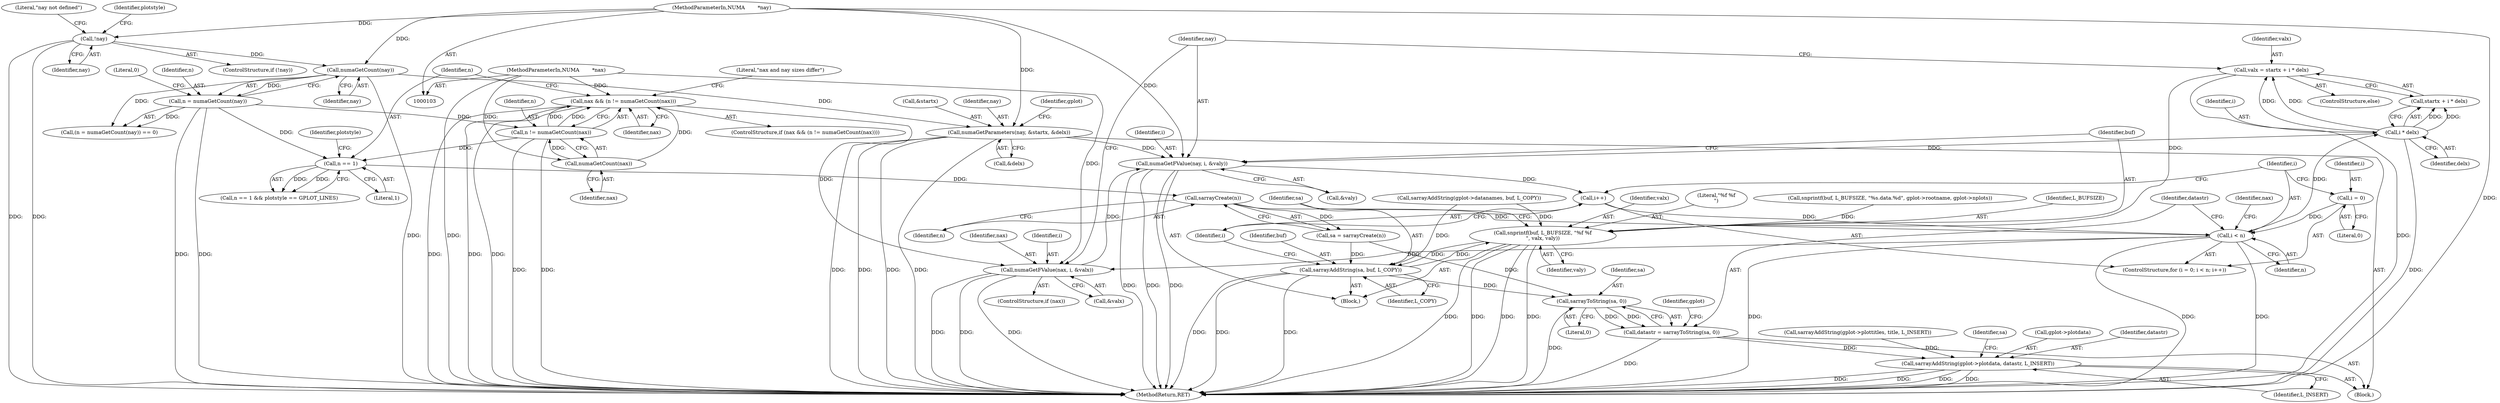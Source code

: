 digraph "0_leptonica_ee301cb2029db8a6289c5295daa42bba7715e99a_0@integer" {
"1000268" [label="(Call,valx = startx + i * delx)"];
"1000272" [label="(Call,i * delx)"];
"1000254" [label="(Call,i < n)"];
"1000251" [label="(Call,i = 0)"];
"1000257" [label="(Call,i++)"];
"1000275" [label="(Call,numaGetFValue(nay, i, &valy))"];
"1000194" [label="(Call,numaGetParameters(nay, &startx, &delx))"];
"1000159" [label="(Call,numaGetCount(nay))"];
"1000135" [label="(Call,!nay)"];
"1000106" [label="(MethodParameterIn,NUMA        *nay)"];
"1000262" [label="(Call,numaGetFValue(nax, i, &valx))"];
"1000168" [label="(Call,nax && (n != numaGetCount(nax)))"];
"1000172" [label="(Call,numaGetCount(nax))"];
"1000105" [label="(MethodParameterIn,NUMA        *nax)"];
"1000170" [label="(Call,n != numaGetCount(nax))"];
"1000157" [label="(Call,n = numaGetCount(nay))"];
"1000248" [label="(Call,sarrayCreate(n))"];
"1000181" [label="(Call,n == 1)"];
"1000280" [label="(Call,snprintf(buf, L_BUFSIZE, \"%f %f\n\", valx, valy))"];
"1000286" [label="(Call,sarrayAddString(sa, buf, L_COPY))"];
"1000292" [label="(Call,sarrayToString(sa, 0))"];
"1000290" [label="(Call,datastr = sarrayToString(sa, 0))"];
"1000295" [label="(Call,sarrayAddString(gplot->plotdata, datastr, L_INSERT))"];
"1000161" [label="(Literal,0)"];
"1000170" [label="(Call,n != numaGetCount(nax))"];
"1000257" [label="(Call,i++)"];
"1000296" [label="(Call,gplot->plotdata)"];
"1000284" [label="(Identifier,valx)"];
"1000180" [label="(Call,n == 1 && plotstyle == GPLOT_LINES)"];
"1000297" [label="(Identifier,gplot)"];
"1000194" [label="(Call,numaGetParameters(nay, &startx, &delx))"];
"1000255" [label="(Identifier,i)"];
"1000198" [label="(Call,&delx)"];
"1000176" [label="(Literal,\"nax and nay sizes differ\")"];
"1000145" [label="(Identifier,plotstyle)"];
"1000261" [label="(Identifier,nax)"];
"1000265" [label="(Call,&valx)"];
"1000248" [label="(Call,sarrayCreate(n))"];
"1000181" [label="(Call,n == 1)"];
"1000263" [label="(Identifier,nax)"];
"1000299" [label="(Identifier,datastr)"];
"1000256" [label="(Identifier,n)"];
"1000278" [label="(Call,&valy)"];
"1000285" [label="(Identifier,valy)"];
"1000139" [label="(Literal,\"nay not defined\")"];
"1000159" [label="(Call,numaGetCount(nay))"];
"1000183" [label="(Literal,1)"];
"1000270" [label="(Call,startx + i * delx)"];
"1000258" [label="(Identifier,i)"];
"1000251" [label="(Call,i = 0)"];
"1000202" [label="(Identifier,gplot)"];
"1000291" [label="(Identifier,datastr)"];
"1000289" [label="(Identifier,L_COPY)"];
"1000156" [label="(Call,(n = numaGetCount(nay)) == 0)"];
"1000306" [label="(MethodReturn,RET)"];
"1000293" [label="(Identifier,sa)"];
"1000267" [label="(ControlStructure,else)"];
"1000277" [label="(Identifier,i)"];
"1000167" [label="(ControlStructure,if (nax && (n != numaGetCount(nax))))"];
"1000295" [label="(Call,sarrayAddString(gplot->plotdata, datastr, L_INSERT))"];
"1000264" [label="(Identifier,i)"];
"1000185" [label="(Identifier,plotstyle)"];
"1000283" [label="(Literal,\"%f %f\n\")"];
"1000171" [label="(Identifier,n)"];
"1000230" [label="(Call,snprintf(buf, L_BUFSIZE, \"%s.data.%d\", gplot->rootname, gplot->nplots))"];
"1000290" [label="(Call,datastr = sarrayToString(sa, 0))"];
"1000249" [label="(Identifier,n)"];
"1000246" [label="(Call,sa = sarrayCreate(n))"];
"1000212" [label="(Call,sarrayAddString(gplot->plottitles, title, L_INSERT))"];
"1000196" [label="(Call,&startx)"];
"1000160" [label="(Identifier,nay)"];
"1000253" [label="(Literal,0)"];
"1000195" [label="(Identifier,nay)"];
"1000182" [label="(Identifier,n)"];
"1000303" [label="(Identifier,sa)"];
"1000250" [label="(ControlStructure,for (i = 0; i < n; i++))"];
"1000280" [label="(Call,snprintf(buf, L_BUFSIZE, \"%f %f\n\", valx, valy))"];
"1000240" [label="(Call,sarrayAddString(gplot->datanames, buf, L_COPY))"];
"1000281" [label="(Identifier,buf)"];
"1000109" [label="(Block,)"];
"1000260" [label="(ControlStructure,if (nax))"];
"1000288" [label="(Identifier,buf)"];
"1000169" [label="(Identifier,nax)"];
"1000282" [label="(Identifier,L_BUFSIZE)"];
"1000294" [label="(Literal,0)"];
"1000268" [label="(Call,valx = startx + i * delx)"];
"1000274" [label="(Identifier,delx)"];
"1000105" [label="(MethodParameterIn,NUMA        *nax)"];
"1000135" [label="(Call,!nay)"];
"1000275" [label="(Call,numaGetFValue(nay, i, &valy))"];
"1000273" [label="(Identifier,i)"];
"1000254" [label="(Call,i < n)"];
"1000262" [label="(Call,numaGetFValue(nax, i, &valx))"];
"1000286" [label="(Call,sarrayAddString(sa, buf, L_COPY))"];
"1000173" [label="(Identifier,nax)"];
"1000157" [label="(Call,n = numaGetCount(nay))"];
"1000272" [label="(Call,i * delx)"];
"1000136" [label="(Identifier,nay)"];
"1000300" [label="(Identifier,L_INSERT)"];
"1000269" [label="(Identifier,valx)"];
"1000287" [label="(Identifier,sa)"];
"1000158" [label="(Identifier,n)"];
"1000106" [label="(MethodParameterIn,NUMA        *nay)"];
"1000292" [label="(Call,sarrayToString(sa, 0))"];
"1000259" [label="(Block,)"];
"1000252" [label="(Identifier,i)"];
"1000134" [label="(ControlStructure,if (!nay))"];
"1000276" [label="(Identifier,nay)"];
"1000168" [label="(Call,nax && (n != numaGetCount(nax)))"];
"1000172" [label="(Call,numaGetCount(nax))"];
"1000268" -> "1000267"  [label="AST: "];
"1000268" -> "1000270"  [label="CFG: "];
"1000269" -> "1000268"  [label="AST: "];
"1000270" -> "1000268"  [label="AST: "];
"1000276" -> "1000268"  [label="CFG: "];
"1000268" -> "1000306"  [label="DDG: "];
"1000272" -> "1000268"  [label="DDG: "];
"1000272" -> "1000268"  [label="DDG: "];
"1000268" -> "1000280"  [label="DDG: "];
"1000272" -> "1000270"  [label="AST: "];
"1000272" -> "1000274"  [label="CFG: "];
"1000273" -> "1000272"  [label="AST: "];
"1000274" -> "1000272"  [label="AST: "];
"1000270" -> "1000272"  [label="CFG: "];
"1000272" -> "1000306"  [label="DDG: "];
"1000272" -> "1000270"  [label="DDG: "];
"1000272" -> "1000270"  [label="DDG: "];
"1000254" -> "1000272"  [label="DDG: "];
"1000272" -> "1000275"  [label="DDG: "];
"1000254" -> "1000250"  [label="AST: "];
"1000254" -> "1000256"  [label="CFG: "];
"1000255" -> "1000254"  [label="AST: "];
"1000256" -> "1000254"  [label="AST: "];
"1000261" -> "1000254"  [label="CFG: "];
"1000291" -> "1000254"  [label="CFG: "];
"1000254" -> "1000306"  [label="DDG: "];
"1000254" -> "1000306"  [label="DDG: "];
"1000254" -> "1000306"  [label="DDG: "];
"1000251" -> "1000254"  [label="DDG: "];
"1000257" -> "1000254"  [label="DDG: "];
"1000248" -> "1000254"  [label="DDG: "];
"1000254" -> "1000262"  [label="DDG: "];
"1000251" -> "1000250"  [label="AST: "];
"1000251" -> "1000253"  [label="CFG: "];
"1000252" -> "1000251"  [label="AST: "];
"1000253" -> "1000251"  [label="AST: "];
"1000255" -> "1000251"  [label="CFG: "];
"1000257" -> "1000250"  [label="AST: "];
"1000257" -> "1000258"  [label="CFG: "];
"1000258" -> "1000257"  [label="AST: "];
"1000255" -> "1000257"  [label="CFG: "];
"1000275" -> "1000257"  [label="DDG: "];
"1000275" -> "1000259"  [label="AST: "];
"1000275" -> "1000278"  [label="CFG: "];
"1000276" -> "1000275"  [label="AST: "];
"1000277" -> "1000275"  [label="AST: "];
"1000278" -> "1000275"  [label="AST: "];
"1000281" -> "1000275"  [label="CFG: "];
"1000275" -> "1000306"  [label="DDG: "];
"1000275" -> "1000306"  [label="DDG: "];
"1000275" -> "1000306"  [label="DDG: "];
"1000194" -> "1000275"  [label="DDG: "];
"1000106" -> "1000275"  [label="DDG: "];
"1000262" -> "1000275"  [label="DDG: "];
"1000194" -> "1000109"  [label="AST: "];
"1000194" -> "1000198"  [label="CFG: "];
"1000195" -> "1000194"  [label="AST: "];
"1000196" -> "1000194"  [label="AST: "];
"1000198" -> "1000194"  [label="AST: "];
"1000202" -> "1000194"  [label="CFG: "];
"1000194" -> "1000306"  [label="DDG: "];
"1000194" -> "1000306"  [label="DDG: "];
"1000194" -> "1000306"  [label="DDG: "];
"1000194" -> "1000306"  [label="DDG: "];
"1000159" -> "1000194"  [label="DDG: "];
"1000106" -> "1000194"  [label="DDG: "];
"1000159" -> "1000157"  [label="AST: "];
"1000159" -> "1000160"  [label="CFG: "];
"1000160" -> "1000159"  [label="AST: "];
"1000157" -> "1000159"  [label="CFG: "];
"1000159" -> "1000306"  [label="DDG: "];
"1000159" -> "1000156"  [label="DDG: "];
"1000159" -> "1000157"  [label="DDG: "];
"1000135" -> "1000159"  [label="DDG: "];
"1000106" -> "1000159"  [label="DDG: "];
"1000135" -> "1000134"  [label="AST: "];
"1000135" -> "1000136"  [label="CFG: "];
"1000136" -> "1000135"  [label="AST: "];
"1000139" -> "1000135"  [label="CFG: "];
"1000145" -> "1000135"  [label="CFG: "];
"1000135" -> "1000306"  [label="DDG: "];
"1000135" -> "1000306"  [label="DDG: "];
"1000106" -> "1000135"  [label="DDG: "];
"1000106" -> "1000103"  [label="AST: "];
"1000106" -> "1000306"  [label="DDG: "];
"1000262" -> "1000260"  [label="AST: "];
"1000262" -> "1000265"  [label="CFG: "];
"1000263" -> "1000262"  [label="AST: "];
"1000264" -> "1000262"  [label="AST: "];
"1000265" -> "1000262"  [label="AST: "];
"1000276" -> "1000262"  [label="CFG: "];
"1000262" -> "1000306"  [label="DDG: "];
"1000262" -> "1000306"  [label="DDG: "];
"1000262" -> "1000306"  [label="DDG: "];
"1000168" -> "1000262"  [label="DDG: "];
"1000105" -> "1000262"  [label="DDG: "];
"1000168" -> "1000167"  [label="AST: "];
"1000168" -> "1000169"  [label="CFG: "];
"1000168" -> "1000170"  [label="CFG: "];
"1000169" -> "1000168"  [label="AST: "];
"1000170" -> "1000168"  [label="AST: "];
"1000176" -> "1000168"  [label="CFG: "];
"1000182" -> "1000168"  [label="CFG: "];
"1000168" -> "1000306"  [label="DDG: "];
"1000168" -> "1000306"  [label="DDG: "];
"1000168" -> "1000306"  [label="DDG: "];
"1000172" -> "1000168"  [label="DDG: "];
"1000105" -> "1000168"  [label="DDG: "];
"1000170" -> "1000168"  [label="DDG: "];
"1000170" -> "1000168"  [label="DDG: "];
"1000172" -> "1000170"  [label="AST: "];
"1000172" -> "1000173"  [label="CFG: "];
"1000173" -> "1000172"  [label="AST: "];
"1000170" -> "1000172"  [label="CFG: "];
"1000172" -> "1000170"  [label="DDG: "];
"1000105" -> "1000172"  [label="DDG: "];
"1000105" -> "1000103"  [label="AST: "];
"1000105" -> "1000306"  [label="DDG: "];
"1000171" -> "1000170"  [label="AST: "];
"1000170" -> "1000306"  [label="DDG: "];
"1000170" -> "1000306"  [label="DDG: "];
"1000157" -> "1000170"  [label="DDG: "];
"1000170" -> "1000181"  [label="DDG: "];
"1000157" -> "1000156"  [label="AST: "];
"1000158" -> "1000157"  [label="AST: "];
"1000161" -> "1000157"  [label="CFG: "];
"1000157" -> "1000306"  [label="DDG: "];
"1000157" -> "1000306"  [label="DDG: "];
"1000157" -> "1000156"  [label="DDG: "];
"1000157" -> "1000181"  [label="DDG: "];
"1000248" -> "1000246"  [label="AST: "];
"1000248" -> "1000249"  [label="CFG: "];
"1000249" -> "1000248"  [label="AST: "];
"1000246" -> "1000248"  [label="CFG: "];
"1000248" -> "1000246"  [label="DDG: "];
"1000181" -> "1000248"  [label="DDG: "];
"1000181" -> "1000180"  [label="AST: "];
"1000181" -> "1000183"  [label="CFG: "];
"1000182" -> "1000181"  [label="AST: "];
"1000183" -> "1000181"  [label="AST: "];
"1000185" -> "1000181"  [label="CFG: "];
"1000180" -> "1000181"  [label="CFG: "];
"1000181" -> "1000180"  [label="DDG: "];
"1000181" -> "1000180"  [label="DDG: "];
"1000280" -> "1000259"  [label="AST: "];
"1000280" -> "1000285"  [label="CFG: "];
"1000281" -> "1000280"  [label="AST: "];
"1000282" -> "1000280"  [label="AST: "];
"1000283" -> "1000280"  [label="AST: "];
"1000284" -> "1000280"  [label="AST: "];
"1000285" -> "1000280"  [label="AST: "];
"1000287" -> "1000280"  [label="CFG: "];
"1000280" -> "1000306"  [label="DDG: "];
"1000280" -> "1000306"  [label="DDG: "];
"1000280" -> "1000306"  [label="DDG: "];
"1000280" -> "1000306"  [label="DDG: "];
"1000286" -> "1000280"  [label="DDG: "];
"1000240" -> "1000280"  [label="DDG: "];
"1000230" -> "1000280"  [label="DDG: "];
"1000280" -> "1000286"  [label="DDG: "];
"1000286" -> "1000259"  [label="AST: "];
"1000286" -> "1000289"  [label="CFG: "];
"1000287" -> "1000286"  [label="AST: "];
"1000288" -> "1000286"  [label="AST: "];
"1000289" -> "1000286"  [label="AST: "];
"1000258" -> "1000286"  [label="CFG: "];
"1000286" -> "1000306"  [label="DDG: "];
"1000286" -> "1000306"  [label="DDG: "];
"1000286" -> "1000306"  [label="DDG: "];
"1000246" -> "1000286"  [label="DDG: "];
"1000240" -> "1000286"  [label="DDG: "];
"1000286" -> "1000292"  [label="DDG: "];
"1000292" -> "1000290"  [label="AST: "];
"1000292" -> "1000294"  [label="CFG: "];
"1000293" -> "1000292"  [label="AST: "];
"1000294" -> "1000292"  [label="AST: "];
"1000290" -> "1000292"  [label="CFG: "];
"1000292" -> "1000306"  [label="DDG: "];
"1000292" -> "1000290"  [label="DDG: "];
"1000292" -> "1000290"  [label="DDG: "];
"1000246" -> "1000292"  [label="DDG: "];
"1000290" -> "1000109"  [label="AST: "];
"1000291" -> "1000290"  [label="AST: "];
"1000297" -> "1000290"  [label="CFG: "];
"1000290" -> "1000306"  [label="DDG: "];
"1000290" -> "1000295"  [label="DDG: "];
"1000295" -> "1000109"  [label="AST: "];
"1000295" -> "1000300"  [label="CFG: "];
"1000296" -> "1000295"  [label="AST: "];
"1000299" -> "1000295"  [label="AST: "];
"1000300" -> "1000295"  [label="AST: "];
"1000303" -> "1000295"  [label="CFG: "];
"1000295" -> "1000306"  [label="DDG: "];
"1000295" -> "1000306"  [label="DDG: "];
"1000295" -> "1000306"  [label="DDG: "];
"1000295" -> "1000306"  [label="DDG: "];
"1000212" -> "1000295"  [label="DDG: "];
}
